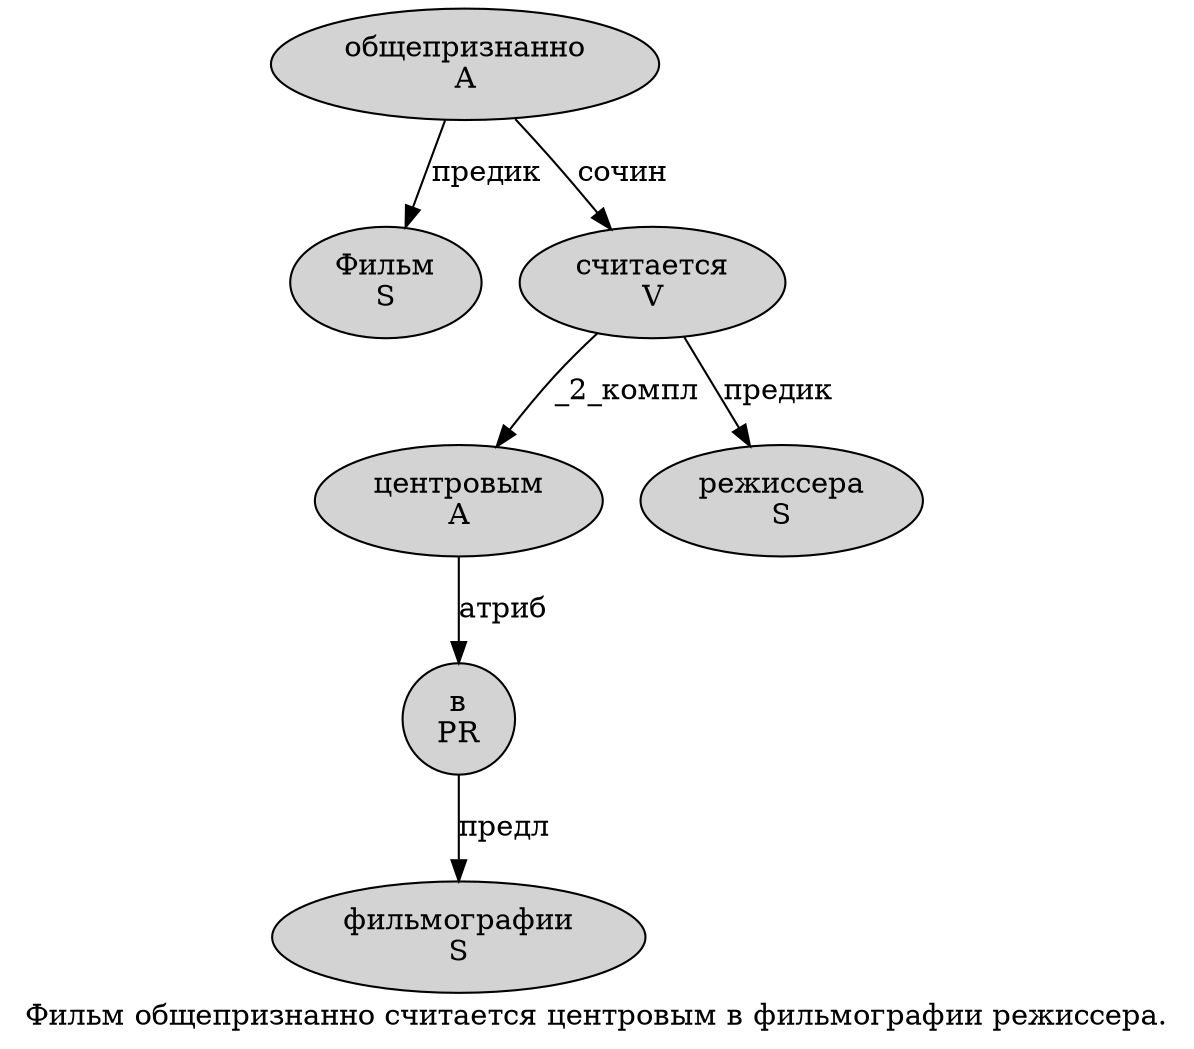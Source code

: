 digraph SENTENCE_2166 {
	graph [label="Фильм общепризнанно считается центровым в фильмографии режиссера."]
	node [style=filled]
		0 [label="Фильм
S" color="" fillcolor=lightgray penwidth=1 shape=ellipse]
		1 [label="общепризнанно
A" color="" fillcolor=lightgray penwidth=1 shape=ellipse]
		2 [label="считается
V" color="" fillcolor=lightgray penwidth=1 shape=ellipse]
		3 [label="центровым
A" color="" fillcolor=lightgray penwidth=1 shape=ellipse]
		4 [label="в
PR" color="" fillcolor=lightgray penwidth=1 shape=ellipse]
		5 [label="фильмографии
S" color="" fillcolor=lightgray penwidth=1 shape=ellipse]
		6 [label="режиссера
S" color="" fillcolor=lightgray penwidth=1 shape=ellipse]
			3 -> 4 [label="атриб"]
			1 -> 0 [label="предик"]
			1 -> 2 [label="сочин"]
			2 -> 3 [label="_2_компл"]
			2 -> 6 [label="предик"]
			4 -> 5 [label="предл"]
}